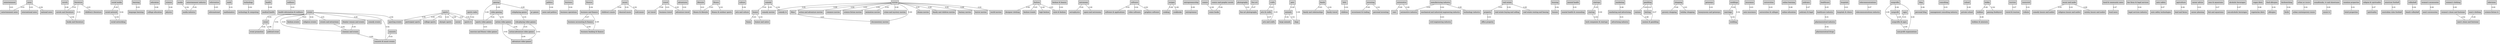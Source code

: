 graph TagRelations {
    node [shape=box, style=filled, fillcolor=lightgray];
    "entertainment" -- "entertainment news" [label="0.81"];
    "novels" -- "novels and literature" [label="0.86"];
    "news" -- "entertainment news" [label="0.83"];
    "news" -- "international news" [label="0.81"];
    "news" -- "national news" [label="0.84"];
    "social media" -- "social network" [label="0.80"];
    "social media" -- "social networking" [label="0.84"];
    "learning" -- "language learning" [label="0.83"];
    "education" -- "college education" [label="0.86"];
    "science" -- "physics" [label="0.80"];
    "media" -- "media industry" [label="0.84"];
    "information" -- "informational" [label="0.85"];
    "math" -- "mathematics" [label="0.91"];
    "technology" -- "technology & computing" [label="0.82"];
    "health" -- "medical health" [label="0.88"];
    "wellness" -- "health information & wellness" [label="0.83"];
    "sports" -- "sporting events" [label="0.84"];
    "sports" -- "participant sports" [label="0.83"];
    "sports" -- "college sports" [label="0.81"];
    "sports" -- "olympic sports" [label="0.83"];
    "sports" -- "soccer" [label="0.80"];
    "sports" -- "sports tv" [label="0.81"];
    "sports" -- "sports video games" [label="0.82"];
    "politics" -- "news and politics" [label="0.84"];
    "business" -- "business operations" [label="0.84"];
    "finance" -- "business and finance" [label="0.84"];
    "music" -- "children's music" [label="0.84"];
    "music" -- "classical music" [label="0.82"];
    "music" -- "rock music" [label="0.82"];
    "travel" -- "adventure travel" [label="0.85"];
    "travel" -- "air travel" [label="0.86"];
    "travel" -- "business travel" [label="0.83"];
    "lifestyle" -- "fitness & lifestyle" [label="0.81"];
    "culture" -- "arts and culture" [label="0.84"];
    "literature" -- "novels and literature" [label="0.91"];
    "literature" -- "books and literature" [label="0.91"];
    "literature" -- "children's literature" [label="0.83"];
    "gaming" -- "video gaming" [label="0.89"];
    "gaming" -- "pc games" [label="0.80"];
    "gaming" -- "sports video games" [label="0.80"];
    "comedy" -- "humor" [label="0.82"];
    "comedy" -- "comedy movies" [label="0.85"];
    "comedy" -- "comedy tv" [label="0.82"];
    "fashion" -- "style & fashion" [label="0.85"];
    "fashion" -- "designer clothing" [label="0.80"];
    "fashion" -- "fashion trends" [label="0.85"];
    "fashion" -- "high fashion" [label="0.82"];
    "astronomy" -- "astrophysics" [label="0.82"];
    "astronomy" -- "space and astronomy" [label="0.90"];
    "software" -- "software & applications" [label="0.83"];
    "software" -- "video software" [label="0.84"];
    "software" -- "graphics software" [label="0.82"];
    "fitness" -- "fitness & lifestyle" [label="0.83"];
    "fitness" -- "fitness & outdoor sports" [label="0.81"];
    "recipes" -- "cooking" [label="0.80"];
    "recipes" -- "cookbooks" [label="0.80"];
    "adventures" -- "adventure travel" [label="0.82"];
    "events" -- "event" [label="0.93"];
    "events" -- "events and attractions" [label="0.81"];
    "events" -- "fashion events" [label="0.83"];
    "events" -- "political event" [label="0.82"];
    "events" -- "religious events" [label="0.82"];
    "events" -- "sporting events" [label="0.84"];
    "events" -- "cinemas and events" [label="0.83"];
    "events" -- "comedy events" [label="0.80"];
    "events" -- "concerts & music events" [label="0.82"];
    "entrepreneurship" -- "entrepreneur" [label="0.89"];
    "comics" -- "comic books" [label="0.90"];
    "concerts" -- "concerts & music events" [label="0.83"];
    "movies" -- "films" [label="0.89"];
    "movies" -- "action and adventure movies" [label="0.82"];
    "movies" -- "romance movies" [label="0.83"];
    "movies" -- "science fiction movies" [label="0.82"];
    "movies" -- "animation movies" [label="0.83"];
    "movies" -- "comedy movies" [label="0.82"];
    "movies" -- "crime and mystery movies" [label="0.80"];
    "movies" -- "documentary movies" [label="0.80"];
    "movies" -- "drama movies" [label="0.81"];
    "movies" -- "family and children movies" [label="0.80"];
    "movies" -- "fantasy movies" [label="0.82"];
    "movies" -- "horror movies" [label="0.86"];
    "movies" -- "world movies" [label="0.82"];
    "films" -- "documentary movies" [label="0.81"];
    "photography" -- "fine art photography" [label="0.81"];
    "crafts" -- "arts & crafts" [label="0.83"];
    "crafts" -- "arts and crafts" [label="0.85"];
    "pets" -- "animals" [label="0.90"];
    "pets" -- "dogs" [label="0.89"];
    "animals" -- "dogs" [label="0.91"];
    "animals" -- "large animals" [label="0.84"];
    "family" -- "family and relationships" [label="0.83"];
    "family" -- "family travel" [label="0.82"];
    "kids" -- "children" [label="0.92"];
    "investing" -- "investment & trading" [label="0.80"];
    "investing" -- "personal investing" [label="0.81"];
    "automotive" -- "cars" [label="0.80"];
    "automotive" -- "automotive industry" [label="0.89"];
    "real estate" -- "property" [label="0.83"];
    "real estate" -- "real estate buying and selling" [label="0.82"];
    "real estate" -- "real estate renting and leasing" [label="0.80"];
    "property" -- "office property" [label="0.81"];
    "housing" -- "houses" [label="0.84"];
    "mental health" -- "mental health & counseling" [label="0.81"];
    "startups" -- "startup" [label="0.93"];
    "startups" -- "tech companies & startups" [label="0.90"];
    "marketing" -- "marketing and advertising" [label="0.86"];
    "gambling" -- "casinos" [label="0.80"];
    "gambling" -- "betting" [label="0.83"];
    "gambling" -- "casinos & gambling" [label="0.87"];
    "casinos" -- "casinos & gambling" [label="0.88"];
    "shopping" -- "grocery shopping" [label="0.86"];
    "shopping" -- "holiday shopping" [label="0.81"];
    "getaways" -- "honeymoons and getaways" [label="0.81"];
    "weddings" -- "marriage" [label="0.82"];
    "weddings" -- "wedding" [label="0.94"];
    "marriage" -- "wedding" [label="0.83"];
    "humor" -- "funny" [label="0.83"];
    "humor" -- "humor and satire" [label="0.81"];
    "insurance" -- "auto insurance" [label="0.83"];
    "universities" -- "universities & colleges" [label="0.83"];
    "online learning" -- "online education" [label="0.88"];
    "judiciary" -- "judiciary & legal" [label="0.87"];
    "healthcare" -- "healthcare industry" [label="0.85"];
    "hospitals" -- "hospitals & clinics" [label="0.81"];
    "telecommunications" -- "telecommunications industry" [label="0.87"];
    "nonprofits" -- "nonprofit" [label="0.96"];
    "nonprofits" -- "nonprofits & ngos" [label="0.89"];
    "nonprofits" -- "non-profit organizations" [label="0.80"];
    "ngos" -- "nonprofits & ngos" [label="0.91"];
    "blog" -- "personal blog" [label="0.86"];
    "event" -- "event promotion" [label="0.82"];
    "event" -- "political event" [label="0.86"];
    "nonprofit" -- "nonprofits & ngos" [label="0.85"];
    "social network" -- "social networking" [label="0.93"];
    "startup" -- "tech companies & startups" [label="0.83"];
    "consulting" -- "management consulting industry" [label="0.83"];
    "school" -- "private school" [label="0.80"];
    "hobby" -- "hobbies" [label="0.86"];
    "hobby" -- "gaming (hobbyist)" [label="0.82"];
    "tourism" -- "travel & tourism" [label="0.87"];
    "memorial" -- "tribute" [label="0.81"];
    "novels and literature" -- "books and literature" [label="0.94"];
    "music and audio" -- "comedy (music and audio)" [label="0.83"];
    "music and audio" -- "religious (music and audio)" [label="0.81"];
    "music and audio" -- "variety (music and audio)" [label="0.86"];
    "local & community news" -- "local news" [label="0.87"];
    "nonprofits & ngos" -- "non-profit organizations" [label="0.80"];
    "fashion & beauty" -- "style & fashion" [label="0.82"];
    "law firms & legal services" -- "legal services industry" [label="0.82"];
    "hobbies" -- "hobbies & interests" [label="0.88"];
    "arts & crafts" -- "arts and crafts" [label="0.97"];
    "auto safety" -- "auto safety technologies" [label="0.87"];
    "comics and graphic novels" -- "comic books" [label="0.84"];
    "business and finance" -- "business accounting & finance" [label="0.87"];
    "business and finance" -- "business banking & finance" [label="0.89"];
    "business accounting & finance" -- "business banking & finance" [label="0.85"];
    "marketing and advertising" -- "advertising industry" [label="0.81"];
    "entertainment industry" -- "media industry" [label="0.82"];
    "healthcare industry" -- "pharmaceutical industry" [label="0.81"];
    "agriculture" -- "land and farms" [label="0.80"];
    "manufacturing industry" -- "mechanical and industrial engineering industry" [label="0.82"];
    "manufacturing industry" -- "technology industry" [label="0.80"];
    "manufacturing industry" -- "automotive industry" [label="0.82"];
    "mechanical and industrial engineering industry" -- "civil engineering industry" [label="0.83"];
    "pharmaceutical industry" -- "pharmaceutical drugs" [label="0.82"];
    "career advice" -- "career planning" [label="0.81"];
    "events and attractions" -- "cinemas and events" [label="0.82"];
    "theater venues and events" -- "cinemas and events" [label="0.85"];
    "zoos & aquariums" -- "fish and aquariums" [label="0.87"];
    "cinemas and events" -- "concerts & music events" [label="0.80"];
    "fine art" -- "fine art photography" [label="0.87"];
    "alcoholic beverages" -- "non-alcoholic beverages" [label="0.87"];
    "vegan diets" -- "vegetarian diets" [label="0.86"];
    "food allergies" -- "allergies" [label="0.92"];
    "birdwatching" -- "birds" [label="0.84"];
    "roleplaying games" -- "role-playing video games" [label="0.91"];
    "urban ac music" -- "urban contemporary music" [label="0.82"];
    "soundtracks, tv and showtunes" -- "music tv" [label="0.80"];
    "sports radio" -- "sports tv" [label="0.82"];
    "vacation properties" -- "hotel properties" [label="0.81"];
    "religion & spirituality" -- "spirituality" [label="0.87"];
    "american football" -- "australian rules football" [label="0.81"];
    "volleyball" -- "beach volleyball" [label="0.84"];
    "women's accessories" -- "men's accessories" [label="0.80"];
    "women's clothing" -- "women's shoes and footwear" [label="0.80"];
    "women's shoes and footwear" -- "men's shoes and footwear" [label="0.82"];
    "men's clothing" -- "men's shoes and footwear" [label="0.80"];
    "television" -- "science fiction tv" [label="0.80"];
    "video gaming" -- "action video games" [label="0.81"];
    "video gaming" -- "sports video games" [label="0.82"];
    "action video games" -- "action-adventure video games" [label="0.94"];
    "action video games" -- "adventure video games" [label="0.82"];
    "role-playing video games" -- "action-adventure video games" [label="0.81"];
    "role-playing video games" -- "adventure video games" [label="0.82"];
    "sports video games" -- "exercise and fitness video games" [label="0.81"];
    "action-adventure video games" -- "adventure video games" [label="0.89"];
}